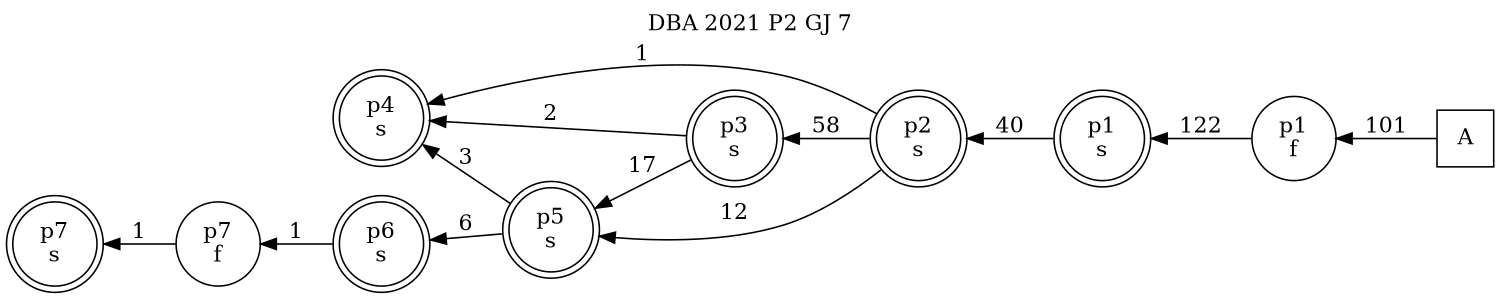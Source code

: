 digraph DBA_2021_P2_GJ_7_GOOD {
labelloc="tl"
label= " DBA 2021 P2 GJ 7 "
rankdir="RL";
graph [ size=" 10 , 10 !"]

"A" [shape="square" label="A"]
"p1_f" [shape="circle" label="p1
f"]
"p1_s" [shape="doublecircle" label="p1
s"]
"p2_s" [shape="doublecircle" label="p2
s"]
"p3_s" [shape="doublecircle" label="p3
s"]
"p5_s" [shape="doublecircle" label="p5
s"]
"p4_s" [shape="doublecircle" label="p4
s"]
"p6_s" [shape="doublecircle" label="p6
s"]
"p7_f" [shape="circle" label="p7
f"]
"p7_s" [shape="doublecircle" label="p7
s"]
"A" -> "p1_f" [ label=101]
"p1_f" -> "p1_s" [ label=122]
"p1_s" -> "p2_s" [ label=40]
"p2_s" -> "p3_s" [ label=58]
"p2_s" -> "p5_s" [ label=12]
"p2_s" -> "p4_s" [ label=1]
"p3_s" -> "p5_s" [ label=17]
"p3_s" -> "p4_s" [ label=2]
"p5_s" -> "p4_s" [ label=3]
"p5_s" -> "p6_s" [ label=6]
"p6_s" -> "p7_f" [ label=1]
"p7_f" -> "p7_s" [ label=1]
}
